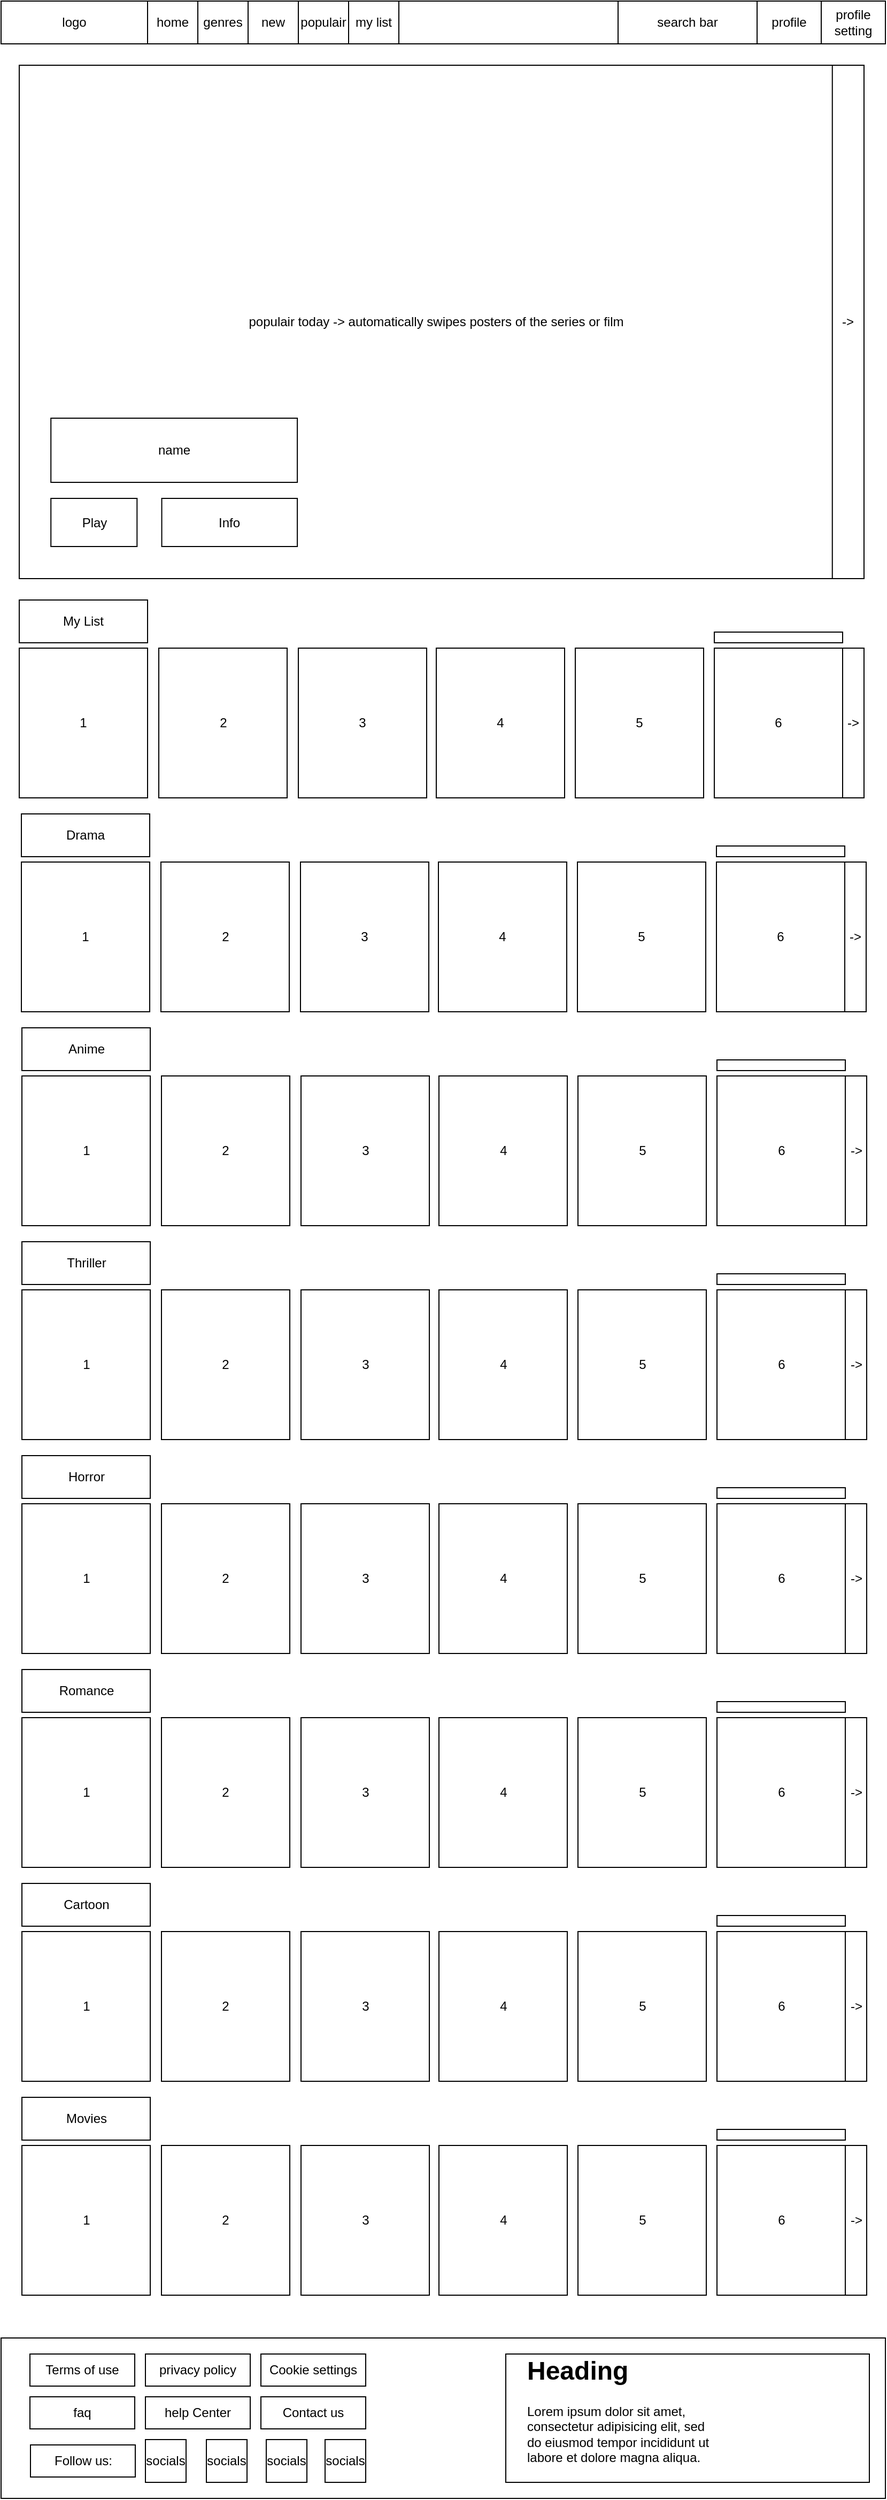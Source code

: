 <mxfile version="25.0.1">
  <diagram name="Page-1" id="D5_vWhx4JLqgsvbsOzQe">
    <mxGraphModel dx="1812" dy="434" grid="1" gridSize="10" guides="1" tooltips="1" connect="1" arrows="1" fold="1" page="1" pageScale="1" pageWidth="827" pageHeight="1169" math="0" shadow="0">
      <root>
        <mxCell id="0" />
        <mxCell id="1" parent="0" />
        <mxCell id="L7gm5N8w6A1JBYY2NzbU-59" value="" style="rounded=0;whiteSpace=wrap;html=1;" vertex="1" parent="1">
          <mxGeometry x="-827" y="2185" width="827" height="150" as="geometry" />
        </mxCell>
        <mxCell id="UK8pHS0gRKNLv6GSxuRK-1" value="logo" style="rounded=0;whiteSpace=wrap;html=1;" parent="1" vertex="1">
          <mxGeometry x="-827" width="137" height="40" as="geometry" />
        </mxCell>
        <mxCell id="UK8pHS0gRKNLv6GSxuRK-7" value="home" style="rounded=0;whiteSpace=wrap;html=1;" parent="1" vertex="1">
          <mxGeometry x="-690" width="47" height="40" as="geometry" />
        </mxCell>
        <mxCell id="UK8pHS0gRKNLv6GSxuRK-15" value="" style="rounded=0;whiteSpace=wrap;html=1;" parent="1" vertex="1">
          <mxGeometry x="-460" width="210" height="40" as="geometry" />
        </mxCell>
        <mxCell id="UK8pHS0gRKNLv6GSxuRK-16" value="search bar" style="rounded=0;whiteSpace=wrap;html=1;" parent="1" vertex="1">
          <mxGeometry x="-250" width="130" height="40" as="geometry" />
        </mxCell>
        <mxCell id="UK8pHS0gRKNLv6GSxuRK-17" value="profile" style="rounded=0;whiteSpace=wrap;html=1;" parent="1" vertex="1">
          <mxGeometry x="-120" width="60" height="40" as="geometry" />
        </mxCell>
        <mxCell id="UK8pHS0gRKNLv6GSxuRK-18" value="profile&lt;br&gt;setting" style="rounded=0;whiteSpace=wrap;html=1;" parent="1" vertex="1">
          <mxGeometry x="-60" width="60" height="40" as="geometry" />
        </mxCell>
        <mxCell id="UK8pHS0gRKNLv6GSxuRK-38" value="genres" style="rounded=0;whiteSpace=wrap;html=1;" parent="1" vertex="1">
          <mxGeometry x="-643" width="47" height="40" as="geometry" />
        </mxCell>
        <mxCell id="UK8pHS0gRKNLv6GSxuRK-39" value="new" style="rounded=0;whiteSpace=wrap;html=1;" parent="1" vertex="1">
          <mxGeometry x="-596" width="47" height="40" as="geometry" />
        </mxCell>
        <mxCell id="UK8pHS0gRKNLv6GSxuRK-40" value="populair" style="rounded=0;whiteSpace=wrap;html=1;" parent="1" vertex="1">
          <mxGeometry x="-549" width="47" height="40" as="geometry" />
        </mxCell>
        <mxCell id="UK8pHS0gRKNLv6GSxuRK-41" value="my list" style="rounded=0;whiteSpace=wrap;html=1;" parent="1" vertex="1">
          <mxGeometry x="-502" width="47" height="40" as="geometry" />
        </mxCell>
        <mxCell id="UK8pHS0gRKNLv6GSxuRK-72" value="1" style="rounded=0;whiteSpace=wrap;html=1;" parent="1" vertex="1">
          <mxGeometry x="-807.5" y="2005" width="120" height="140" as="geometry" />
        </mxCell>
        <mxCell id="UK8pHS0gRKNLv6GSxuRK-73" value="2" style="rounded=0;whiteSpace=wrap;html=1;" parent="1" vertex="1">
          <mxGeometry x="-677" y="2005" width="120" height="140" as="geometry" />
        </mxCell>
        <mxCell id="UK8pHS0gRKNLv6GSxuRK-74" value="3" style="rounded=0;whiteSpace=wrap;html=1;" parent="1" vertex="1">
          <mxGeometry x="-546.5" y="2005" width="120" height="140" as="geometry" />
        </mxCell>
        <mxCell id="UK8pHS0gRKNLv6GSxuRK-75" value="4" style="rounded=0;whiteSpace=wrap;html=1;" parent="1" vertex="1">
          <mxGeometry x="-417.5" y="2005" width="120" height="140" as="geometry" />
        </mxCell>
        <mxCell id="UK8pHS0gRKNLv6GSxuRK-76" value="5" style="rounded=0;whiteSpace=wrap;html=1;" parent="1" vertex="1">
          <mxGeometry x="-287.5" y="2005" width="120" height="140" as="geometry" />
        </mxCell>
        <mxCell id="UK8pHS0gRKNLv6GSxuRK-77" value="6" style="rounded=0;whiteSpace=wrap;html=1;" parent="1" vertex="1">
          <mxGeometry x="-157.5" y="2005" width="120" height="140" as="geometry" />
        </mxCell>
        <mxCell id="UK8pHS0gRKNLv6GSxuRK-78" value="-&amp;gt;" style="rounded=0;whiteSpace=wrap;html=1;" parent="1" vertex="1">
          <mxGeometry x="-37.5" y="2005" width="20" height="140" as="geometry" />
        </mxCell>
        <mxCell id="UK8pHS0gRKNLv6GSxuRK-82" value="socials" style="rounded=0;whiteSpace=wrap;html=1;" parent="1" vertex="1">
          <mxGeometry x="-692" y="2280" width="38" height="40" as="geometry" />
        </mxCell>
        <mxCell id="UK8pHS0gRKNLv6GSxuRK-83" value="Terms of use" style="rounded=0;whiteSpace=wrap;html=1;" parent="1" vertex="1">
          <mxGeometry x="-800" y="2200" width="98" height="30" as="geometry" />
        </mxCell>
        <mxCell id="UK8pHS0gRKNLv6GSxuRK-88" value="privacy policy" style="rounded=0;whiteSpace=wrap;html=1;" parent="1" vertex="1">
          <mxGeometry x="-692" y="2200" width="98" height="30" as="geometry" />
        </mxCell>
        <mxCell id="UK8pHS0gRKNLv6GSxuRK-89" value="Cookie settings" style="rounded=0;whiteSpace=wrap;html=1;" parent="1" vertex="1">
          <mxGeometry x="-584" y="2200" width="98" height="30" as="geometry" />
        </mxCell>
        <mxCell id="UK8pHS0gRKNLv6GSxuRK-91" value="faq" style="rounded=0;whiteSpace=wrap;html=1;" parent="1" vertex="1">
          <mxGeometry x="-800" y="2240" width="98" height="30" as="geometry" />
        </mxCell>
        <mxCell id="UK8pHS0gRKNLv6GSxuRK-92" value="help Center" style="rounded=0;whiteSpace=wrap;html=1;" parent="1" vertex="1">
          <mxGeometry x="-692" y="2240" width="98" height="30" as="geometry" />
        </mxCell>
        <mxCell id="UK8pHS0gRKNLv6GSxuRK-93" value="Contact us" style="rounded=0;whiteSpace=wrap;html=1;" parent="1" vertex="1">
          <mxGeometry x="-584" y="2240" width="98" height="30" as="geometry" />
        </mxCell>
        <mxCell id="UK8pHS0gRKNLv6GSxuRK-94" value="Follow us:" style="rounded=0;whiteSpace=wrap;html=1;" parent="1" vertex="1">
          <mxGeometry x="-799.5" y="2285" width="98" height="30" as="geometry" />
        </mxCell>
        <mxCell id="UK8pHS0gRKNLv6GSxuRK-96" value="socials" style="rounded=0;whiteSpace=wrap;html=1;" parent="1" vertex="1">
          <mxGeometry x="-635" y="2280" width="38" height="40" as="geometry" />
        </mxCell>
        <mxCell id="UK8pHS0gRKNLv6GSxuRK-97" value="socials" style="rounded=0;whiteSpace=wrap;html=1;" parent="1" vertex="1">
          <mxGeometry x="-579" y="2280" width="38" height="40" as="geometry" />
        </mxCell>
        <mxCell id="UK8pHS0gRKNLv6GSxuRK-99" value="socials" style="rounded=0;whiteSpace=wrap;html=1;" parent="1" vertex="1">
          <mxGeometry x="-524" y="2280" width="38" height="40" as="geometry" />
        </mxCell>
        <mxCell id="L7gm5N8w6A1JBYY2NzbU-56" value="" style="group" vertex="1" connectable="0" parent="1">
          <mxGeometry x="-810" y="60" width="790" height="480" as="geometry" />
        </mxCell>
        <mxCell id="UK8pHS0gRKNLv6GSxuRK-19" value="populair today -&amp;gt; automatically swipes posters of the series or film" style="rounded=0;whiteSpace=wrap;html=1;" parent="L7gm5N8w6A1JBYY2NzbU-56" vertex="1">
          <mxGeometry width="780.125" height="480" as="geometry" />
        </mxCell>
        <mxCell id="UK8pHS0gRKNLv6GSxuRK-109" value="name" style="rounded=0;whiteSpace=wrap;html=1;" parent="L7gm5N8w6A1JBYY2NzbU-56" vertex="1">
          <mxGeometry x="29.616" y="330" width="230.426" height="60" as="geometry" />
        </mxCell>
        <mxCell id="UK8pHS0gRKNLv6GSxuRK-110" value="Play" style="rounded=0;whiteSpace=wrap;html=1;" parent="L7gm5N8w6A1JBYY2NzbU-56" vertex="1">
          <mxGeometry x="29.616" y="405" width="80.541" height="45" as="geometry" />
        </mxCell>
        <mxCell id="UK8pHS0gRKNLv6GSxuRK-111" value="Info" style="rounded=0;whiteSpace=wrap;html=1;" parent="L7gm5N8w6A1JBYY2NzbU-56" vertex="1">
          <mxGeometry x="133.271" y="405" width="126.77" height="45" as="geometry" />
        </mxCell>
        <mxCell id="UK8pHS0gRKNLv6GSxuRK-113" value="-&amp;gt;" style="rounded=0;whiteSpace=wrap;html=1;" parent="L7gm5N8w6A1JBYY2NzbU-56" vertex="1">
          <mxGeometry x="760.375" width="29.625" height="480" as="geometry" />
        </mxCell>
        <mxCell id="L7gm5N8w6A1JBYY2NzbU-58" value="" style="rounded=0;whiteSpace=wrap;html=1;" vertex="1" parent="1">
          <mxGeometry x="-355" y="2200" width="340" height="120" as="geometry" />
        </mxCell>
        <mxCell id="L7gm5N8w6A1JBYY2NzbU-62" value="&lt;h1 style=&quot;margin-top: 0px;&quot;&gt;Heading&lt;/h1&gt;&lt;p&gt;Lorem ipsum dolor sit amet, consectetur adipisicing elit, sed do eiusmod tempor incididunt ut labore et dolore magna aliqua.&lt;/p&gt;" style="text;html=1;whiteSpace=wrap;overflow=hidden;rounded=0;" vertex="1" parent="1">
          <mxGeometry x="-337.5" y="2195" width="180" height="120" as="geometry" />
        </mxCell>
        <mxCell id="UK8pHS0gRKNLv6GSxuRK-47" value="My List" style="rounded=0;whiteSpace=wrap;html=1;" parent="1" vertex="1">
          <mxGeometry x="-810" y="560" width="120" height="40" as="geometry" />
        </mxCell>
        <mxCell id="UK8pHS0gRKNLv6GSxuRK-48" value="1" style="rounded=0;whiteSpace=wrap;html=1;" parent="1" vertex="1">
          <mxGeometry x="-810" y="605" width="120" height="140" as="geometry" />
        </mxCell>
        <mxCell id="UK8pHS0gRKNLv6GSxuRK-49" value="2" style="rounded=0;whiteSpace=wrap;html=1;" parent="1" vertex="1">
          <mxGeometry x="-679.5" y="605" width="120" height="140" as="geometry" />
        </mxCell>
        <mxCell id="UK8pHS0gRKNLv6GSxuRK-50" value="3" style="rounded=0;whiteSpace=wrap;html=1;" parent="1" vertex="1">
          <mxGeometry x="-549" y="605" width="120" height="140" as="geometry" />
        </mxCell>
        <mxCell id="UK8pHS0gRKNLv6GSxuRK-51" value="4" style="rounded=0;whiteSpace=wrap;html=1;" parent="1" vertex="1">
          <mxGeometry x="-420" y="605" width="120" height="140" as="geometry" />
        </mxCell>
        <mxCell id="UK8pHS0gRKNLv6GSxuRK-52" value="5" style="rounded=0;whiteSpace=wrap;html=1;" parent="1" vertex="1">
          <mxGeometry x="-290" y="605" width="120" height="140" as="geometry" />
        </mxCell>
        <mxCell id="UK8pHS0gRKNLv6GSxuRK-53" value="6" style="rounded=0;whiteSpace=wrap;html=1;" parent="1" vertex="1">
          <mxGeometry x="-160" y="605" width="120" height="140" as="geometry" />
        </mxCell>
        <mxCell id="UK8pHS0gRKNLv6GSxuRK-55" value="-&amp;gt;" style="rounded=0;whiteSpace=wrap;html=1;" parent="1" vertex="1">
          <mxGeometry x="-40" y="605" width="20" height="140" as="geometry" />
        </mxCell>
        <mxCell id="UK8pHS0gRKNLv6GSxuRK-63" value="Drama" style="rounded=0;whiteSpace=wrap;html=1;" parent="1" vertex="1">
          <mxGeometry x="-808" y="760" width="120" height="40" as="geometry" />
        </mxCell>
        <mxCell id="UK8pHS0gRKNLv6GSxuRK-64" value="1" style="rounded=0;whiteSpace=wrap;html=1;" parent="1" vertex="1">
          <mxGeometry x="-808" y="805" width="120" height="140" as="geometry" />
        </mxCell>
        <mxCell id="UK8pHS0gRKNLv6GSxuRK-65" value="2" style="rounded=0;whiteSpace=wrap;html=1;" parent="1" vertex="1">
          <mxGeometry x="-677.5" y="805" width="120" height="140" as="geometry" />
        </mxCell>
        <mxCell id="UK8pHS0gRKNLv6GSxuRK-66" value="3" style="rounded=0;whiteSpace=wrap;html=1;" parent="1" vertex="1">
          <mxGeometry x="-547" y="805" width="120" height="140" as="geometry" />
        </mxCell>
        <mxCell id="UK8pHS0gRKNLv6GSxuRK-67" value="4" style="rounded=0;whiteSpace=wrap;html=1;" parent="1" vertex="1">
          <mxGeometry x="-418" y="805" width="120" height="140" as="geometry" />
        </mxCell>
        <mxCell id="UK8pHS0gRKNLv6GSxuRK-68" value="5" style="rounded=0;whiteSpace=wrap;html=1;" parent="1" vertex="1">
          <mxGeometry x="-288" y="805" width="120" height="140" as="geometry" />
        </mxCell>
        <mxCell id="UK8pHS0gRKNLv6GSxuRK-69" value="6" style="rounded=0;whiteSpace=wrap;html=1;" parent="1" vertex="1">
          <mxGeometry x="-158" y="805" width="120" height="140" as="geometry" />
        </mxCell>
        <mxCell id="UK8pHS0gRKNLv6GSxuRK-70" value="-&amp;gt;" style="rounded=0;whiteSpace=wrap;html=1;" parent="1" vertex="1">
          <mxGeometry x="-38" y="805" width="20" height="140" as="geometry" />
        </mxCell>
        <mxCell id="UK8pHS0gRKNLv6GSxuRK-71" value="Movies" style="rounded=0;whiteSpace=wrap;html=1;" parent="1" vertex="1">
          <mxGeometry x="-807.5" y="1960" width="120" height="40" as="geometry" />
        </mxCell>
        <mxCell id="UK8pHS0gRKNLv6GSxuRK-103" value="" style="rounded=0;whiteSpace=wrap;html=1;" parent="1" vertex="1">
          <mxGeometry x="-157.5" y="1990" width="120" height="10" as="geometry" />
        </mxCell>
        <mxCell id="UK8pHS0gRKNLv6GSxuRK-104" value="" style="rounded=0;whiteSpace=wrap;html=1;" parent="1" vertex="1">
          <mxGeometry x="-158" y="790" width="120" height="10" as="geometry" />
        </mxCell>
        <mxCell id="UK8pHS0gRKNLv6GSxuRK-105" value="" style="rounded=0;whiteSpace=wrap;html=1;" parent="1" vertex="1">
          <mxGeometry x="-160" y="590" width="120" height="10" as="geometry" />
        </mxCell>
        <mxCell id="L7gm5N8w6A1JBYY2NzbU-11" value="Anime" style="rounded=0;whiteSpace=wrap;html=1;" vertex="1" parent="1">
          <mxGeometry x="-807.5" y="960" width="120" height="40" as="geometry" />
        </mxCell>
        <mxCell id="L7gm5N8w6A1JBYY2NzbU-12" value="1" style="rounded=0;whiteSpace=wrap;html=1;" vertex="1" parent="1">
          <mxGeometry x="-807.5" y="1005" width="120" height="140" as="geometry" />
        </mxCell>
        <mxCell id="L7gm5N8w6A1JBYY2NzbU-13" value="2" style="rounded=0;whiteSpace=wrap;html=1;" vertex="1" parent="1">
          <mxGeometry x="-677" y="1005" width="120" height="140" as="geometry" />
        </mxCell>
        <mxCell id="L7gm5N8w6A1JBYY2NzbU-14" value="3" style="rounded=0;whiteSpace=wrap;html=1;" vertex="1" parent="1">
          <mxGeometry x="-546.5" y="1005" width="120" height="140" as="geometry" />
        </mxCell>
        <mxCell id="L7gm5N8w6A1JBYY2NzbU-15" value="4" style="rounded=0;whiteSpace=wrap;html=1;" vertex="1" parent="1">
          <mxGeometry x="-417.5" y="1005" width="120" height="140" as="geometry" />
        </mxCell>
        <mxCell id="L7gm5N8w6A1JBYY2NzbU-16" value="5" style="rounded=0;whiteSpace=wrap;html=1;" vertex="1" parent="1">
          <mxGeometry x="-287.5" y="1005" width="120" height="140" as="geometry" />
        </mxCell>
        <mxCell id="L7gm5N8w6A1JBYY2NzbU-17" value="6" style="rounded=0;whiteSpace=wrap;html=1;" vertex="1" parent="1">
          <mxGeometry x="-157.5" y="1005" width="120" height="140" as="geometry" />
        </mxCell>
        <mxCell id="L7gm5N8w6A1JBYY2NzbU-18" value="-&amp;gt;" style="rounded=0;whiteSpace=wrap;html=1;" vertex="1" parent="1">
          <mxGeometry x="-37.5" y="1005" width="20" height="140" as="geometry" />
        </mxCell>
        <mxCell id="L7gm5N8w6A1JBYY2NzbU-19" value="" style="rounded=0;whiteSpace=wrap;html=1;" vertex="1" parent="1">
          <mxGeometry x="-157.5" y="990" width="120" height="10" as="geometry" />
        </mxCell>
        <mxCell id="L7gm5N8w6A1JBYY2NzbU-20" value="Thriller" style="rounded=0;whiteSpace=wrap;html=1;" vertex="1" parent="1">
          <mxGeometry x="-807.5" y="1160" width="120" height="40" as="geometry" />
        </mxCell>
        <mxCell id="L7gm5N8w6A1JBYY2NzbU-21" value="1" style="rounded=0;whiteSpace=wrap;html=1;" vertex="1" parent="1">
          <mxGeometry x="-807.5" y="1205" width="120" height="140" as="geometry" />
        </mxCell>
        <mxCell id="L7gm5N8w6A1JBYY2NzbU-22" value="2" style="rounded=0;whiteSpace=wrap;html=1;" vertex="1" parent="1">
          <mxGeometry x="-677" y="1205" width="120" height="140" as="geometry" />
        </mxCell>
        <mxCell id="L7gm5N8w6A1JBYY2NzbU-23" value="3" style="rounded=0;whiteSpace=wrap;html=1;" vertex="1" parent="1">
          <mxGeometry x="-546.5" y="1205" width="120" height="140" as="geometry" />
        </mxCell>
        <mxCell id="L7gm5N8w6A1JBYY2NzbU-24" value="4" style="rounded=0;whiteSpace=wrap;html=1;" vertex="1" parent="1">
          <mxGeometry x="-417.5" y="1205" width="120" height="140" as="geometry" />
        </mxCell>
        <mxCell id="L7gm5N8w6A1JBYY2NzbU-25" value="5" style="rounded=0;whiteSpace=wrap;html=1;" vertex="1" parent="1">
          <mxGeometry x="-287.5" y="1205" width="120" height="140" as="geometry" />
        </mxCell>
        <mxCell id="L7gm5N8w6A1JBYY2NzbU-26" value="6" style="rounded=0;whiteSpace=wrap;html=1;" vertex="1" parent="1">
          <mxGeometry x="-157.5" y="1205" width="120" height="140" as="geometry" />
        </mxCell>
        <mxCell id="L7gm5N8w6A1JBYY2NzbU-27" value="-&amp;gt;" style="rounded=0;whiteSpace=wrap;html=1;" vertex="1" parent="1">
          <mxGeometry x="-37.5" y="1205" width="20" height="140" as="geometry" />
        </mxCell>
        <mxCell id="L7gm5N8w6A1JBYY2NzbU-28" value="" style="rounded=0;whiteSpace=wrap;html=1;" vertex="1" parent="1">
          <mxGeometry x="-157.5" y="1190" width="120" height="10" as="geometry" />
        </mxCell>
        <mxCell id="L7gm5N8w6A1JBYY2NzbU-29" value="Horror" style="rounded=0;whiteSpace=wrap;html=1;" vertex="1" parent="1">
          <mxGeometry x="-807.5" y="1360" width="120" height="40" as="geometry" />
        </mxCell>
        <mxCell id="L7gm5N8w6A1JBYY2NzbU-30" value="1" style="rounded=0;whiteSpace=wrap;html=1;" vertex="1" parent="1">
          <mxGeometry x="-807.5" y="1405" width="120" height="140" as="geometry" />
        </mxCell>
        <mxCell id="L7gm5N8w6A1JBYY2NzbU-31" value="2" style="rounded=0;whiteSpace=wrap;html=1;" vertex="1" parent="1">
          <mxGeometry x="-677" y="1405" width="120" height="140" as="geometry" />
        </mxCell>
        <mxCell id="L7gm5N8w6A1JBYY2NzbU-32" value="3" style="rounded=0;whiteSpace=wrap;html=1;" vertex="1" parent="1">
          <mxGeometry x="-546.5" y="1405" width="120" height="140" as="geometry" />
        </mxCell>
        <mxCell id="L7gm5N8w6A1JBYY2NzbU-33" value="4" style="rounded=0;whiteSpace=wrap;html=1;" vertex="1" parent="1">
          <mxGeometry x="-417.5" y="1405" width="120" height="140" as="geometry" />
        </mxCell>
        <mxCell id="L7gm5N8w6A1JBYY2NzbU-34" value="5" style="rounded=0;whiteSpace=wrap;html=1;" vertex="1" parent="1">
          <mxGeometry x="-287.5" y="1405" width="120" height="140" as="geometry" />
        </mxCell>
        <mxCell id="L7gm5N8w6A1JBYY2NzbU-35" value="6" style="rounded=0;whiteSpace=wrap;html=1;" vertex="1" parent="1">
          <mxGeometry x="-157.5" y="1405" width="120" height="140" as="geometry" />
        </mxCell>
        <mxCell id="L7gm5N8w6A1JBYY2NzbU-36" value="-&amp;gt;" style="rounded=0;whiteSpace=wrap;html=1;" vertex="1" parent="1">
          <mxGeometry x="-37.5" y="1405" width="20" height="140" as="geometry" />
        </mxCell>
        <mxCell id="L7gm5N8w6A1JBYY2NzbU-37" value="" style="rounded=0;whiteSpace=wrap;html=1;" vertex="1" parent="1">
          <mxGeometry x="-157.5" y="1390" width="120" height="10" as="geometry" />
        </mxCell>
        <mxCell id="L7gm5N8w6A1JBYY2NzbU-38" value="Romance" style="rounded=0;whiteSpace=wrap;html=1;" vertex="1" parent="1">
          <mxGeometry x="-807.5" y="1560" width="120" height="40" as="geometry" />
        </mxCell>
        <mxCell id="L7gm5N8w6A1JBYY2NzbU-39" value="1" style="rounded=0;whiteSpace=wrap;html=1;" vertex="1" parent="1">
          <mxGeometry x="-807.5" y="1605" width="120" height="140" as="geometry" />
        </mxCell>
        <mxCell id="L7gm5N8w6A1JBYY2NzbU-40" value="2" style="rounded=0;whiteSpace=wrap;html=1;" vertex="1" parent="1">
          <mxGeometry x="-677" y="1605" width="120" height="140" as="geometry" />
        </mxCell>
        <mxCell id="L7gm5N8w6A1JBYY2NzbU-41" value="3" style="rounded=0;whiteSpace=wrap;html=1;" vertex="1" parent="1">
          <mxGeometry x="-546.5" y="1605" width="120" height="140" as="geometry" />
        </mxCell>
        <mxCell id="L7gm5N8w6A1JBYY2NzbU-42" value="4" style="rounded=0;whiteSpace=wrap;html=1;" vertex="1" parent="1">
          <mxGeometry x="-417.5" y="1605" width="120" height="140" as="geometry" />
        </mxCell>
        <mxCell id="L7gm5N8w6A1JBYY2NzbU-43" value="5" style="rounded=0;whiteSpace=wrap;html=1;" vertex="1" parent="1">
          <mxGeometry x="-287.5" y="1605" width="120" height="140" as="geometry" />
        </mxCell>
        <mxCell id="L7gm5N8w6A1JBYY2NzbU-44" value="6" style="rounded=0;whiteSpace=wrap;html=1;" vertex="1" parent="1">
          <mxGeometry x="-157.5" y="1605" width="120" height="140" as="geometry" />
        </mxCell>
        <mxCell id="L7gm5N8w6A1JBYY2NzbU-45" value="-&amp;gt;" style="rounded=0;whiteSpace=wrap;html=1;" vertex="1" parent="1">
          <mxGeometry x="-37.5" y="1605" width="20" height="140" as="geometry" />
        </mxCell>
        <mxCell id="L7gm5N8w6A1JBYY2NzbU-46" value="" style="rounded=0;whiteSpace=wrap;html=1;" vertex="1" parent="1">
          <mxGeometry x="-157.5" y="1590" width="120" height="10" as="geometry" />
        </mxCell>
        <mxCell id="L7gm5N8w6A1JBYY2NzbU-47" value="Cartoon" style="rounded=0;whiteSpace=wrap;html=1;" vertex="1" parent="1">
          <mxGeometry x="-807.5" y="1760" width="120" height="40" as="geometry" />
        </mxCell>
        <mxCell id="L7gm5N8w6A1JBYY2NzbU-48" value="1" style="rounded=0;whiteSpace=wrap;html=1;" vertex="1" parent="1">
          <mxGeometry x="-807.5" y="1805" width="120" height="140" as="geometry" />
        </mxCell>
        <mxCell id="L7gm5N8w6A1JBYY2NzbU-49" value="2" style="rounded=0;whiteSpace=wrap;html=1;" vertex="1" parent="1">
          <mxGeometry x="-677" y="1805" width="120" height="140" as="geometry" />
        </mxCell>
        <mxCell id="L7gm5N8w6A1JBYY2NzbU-50" value="3" style="rounded=0;whiteSpace=wrap;html=1;" vertex="1" parent="1">
          <mxGeometry x="-546.5" y="1805" width="120" height="140" as="geometry" />
        </mxCell>
        <mxCell id="L7gm5N8w6A1JBYY2NzbU-51" value="4" style="rounded=0;whiteSpace=wrap;html=1;" vertex="1" parent="1">
          <mxGeometry x="-417.5" y="1805" width="120" height="140" as="geometry" />
        </mxCell>
        <mxCell id="L7gm5N8w6A1JBYY2NzbU-52" value="5" style="rounded=0;whiteSpace=wrap;html=1;" vertex="1" parent="1">
          <mxGeometry x="-287.5" y="1805" width="120" height="140" as="geometry" />
        </mxCell>
        <mxCell id="L7gm5N8w6A1JBYY2NzbU-53" value="6" style="rounded=0;whiteSpace=wrap;html=1;" vertex="1" parent="1">
          <mxGeometry x="-157.5" y="1805" width="120" height="140" as="geometry" />
        </mxCell>
        <mxCell id="L7gm5N8w6A1JBYY2NzbU-54" value="-&amp;gt;" style="rounded=0;whiteSpace=wrap;html=1;" vertex="1" parent="1">
          <mxGeometry x="-37.5" y="1805" width="20" height="140" as="geometry" />
        </mxCell>
        <mxCell id="L7gm5N8w6A1JBYY2NzbU-55" value="" style="rounded=0;whiteSpace=wrap;html=1;" vertex="1" parent="1">
          <mxGeometry x="-157.5" y="1790" width="120" height="10" as="geometry" />
        </mxCell>
      </root>
    </mxGraphModel>
  </diagram>
</mxfile>
